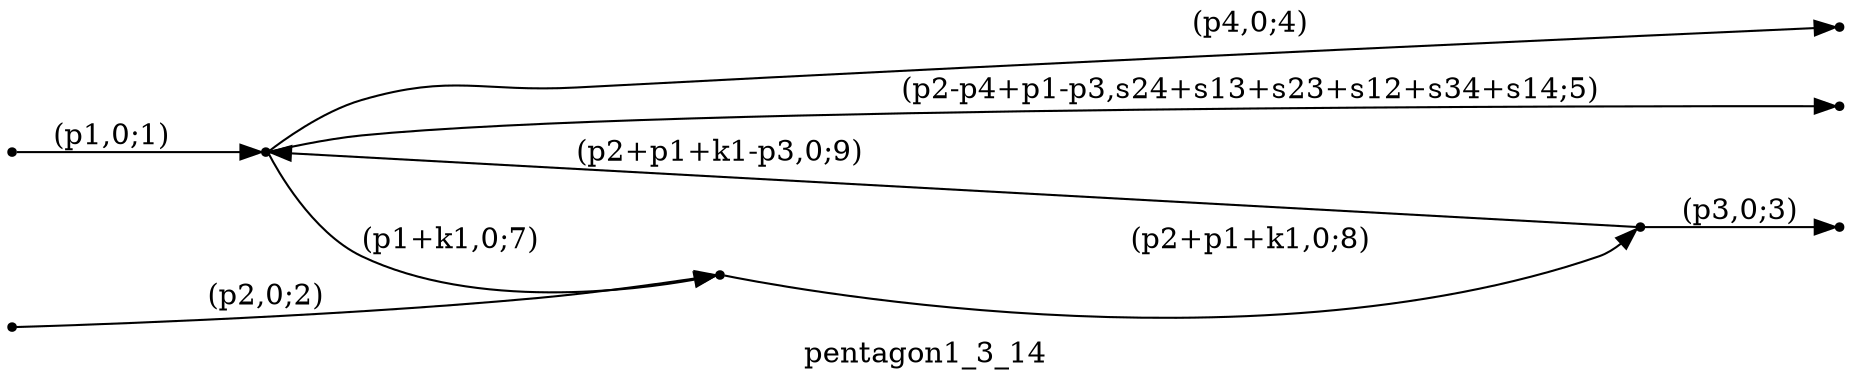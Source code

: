 digraph pentagon1_3_14 {
  label="pentagon1_3_14";
  rankdir="LR";
  subgraph edges {
    -1 -> 3 [label="(p1,0;1)"];
    -2 -> 1 [label="(p2,0;2)"];
    2 -> -3 [label="(p3,0;3)"];
    3 -> -4 [label="(p4,0;4)"];
    3 -> -5 [label="(p2-p4+p1-p3,s24+s13+s23+s12+s34+s14;5)"];
    3 -> 1 [label="(p1+k1,0;7)"];
    1 -> 2 [label="(p2+p1+k1,0;8)"];
    2 -> 3 [label="(p2+p1+k1-p3,0;9)"];
  }
  subgraph incoming { rank="source"; -1; -2; }
  subgraph outgoing { rank="sink"; -3; -4; -5; }
-5 [shape=point];
-4 [shape=point];
-3 [shape=point];
-2 [shape=point];
-1 [shape=point];
1 [shape=point];
2 [shape=point];
3 [shape=point];
}

